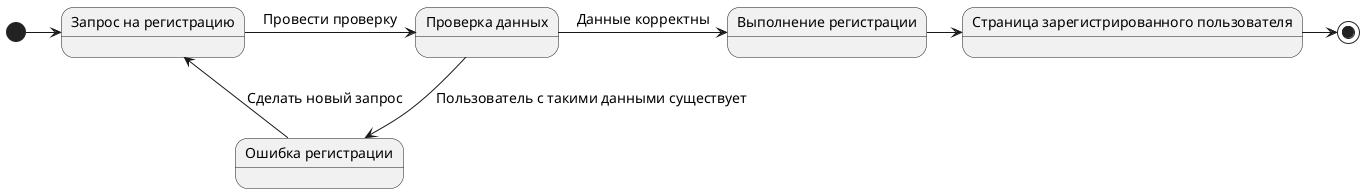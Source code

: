@startuml
skinparam defaultFontName Times New Roman
skinparam defaultFontSize 14
state "Запрос на регистрацию" as State1
state "Проверка данных" as State2
state "Ошибка регистрации" as State3
state "Выполнение регистрации" as State4
state "Страница зарегистрированного пользователя" as State5
[*] -right-> State1
State1 -right->State2 :Провести проверку
State2 -down-> State3 :Пользователь с такими данными существует
State2 -right-> State4 :Данные корректны
State3 --> State1 :Сделать новый запрос
State4 -right-> State5
State5 -right-> [*]
@enduml